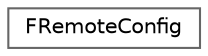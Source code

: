 digraph "Graphical Class Hierarchy"
{
 // INTERACTIVE_SVG=YES
 // LATEX_PDF_SIZE
  bgcolor="transparent";
  edge [fontname=Helvetica,fontsize=10,labelfontname=Helvetica,labelfontsize=10];
  node [fontname=Helvetica,fontsize=10,shape=box,height=0.2,width=0.4];
  rankdir="LR";
  Node0 [id="Node000000",label="FRemoteConfig",height=0.2,width=0.4,color="grey40", fillcolor="white", style="filled",URL="$d7/d56/classFRemoteConfig.html",tooltip="Manages remote config files."];
}
